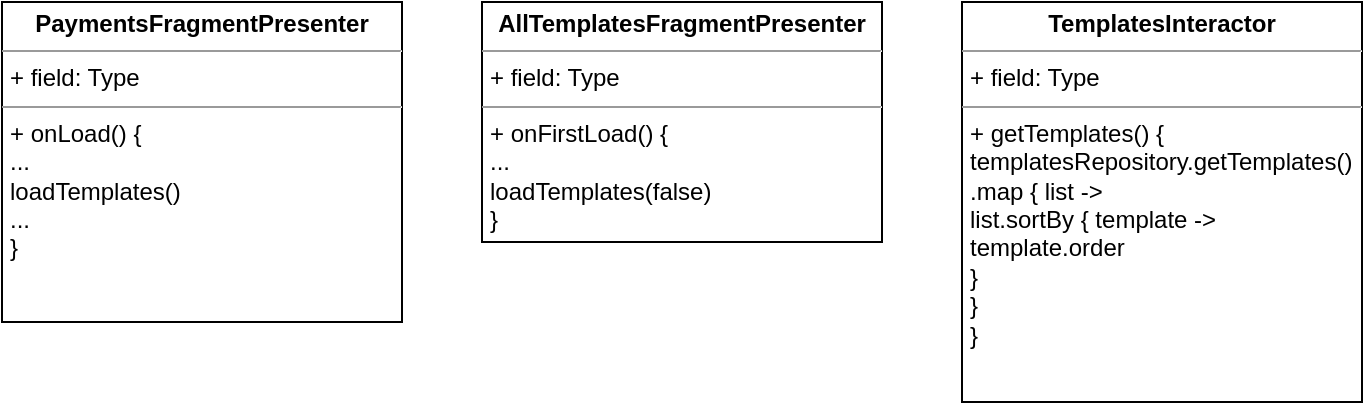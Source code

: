 <mxfile version="20.2.7" type="github">
  <diagram id="OkXJPPf4mqZUIWofUpiw" name="Страница 1">
    <mxGraphModel dx="556" dy="353" grid="1" gridSize="10" guides="1" tooltips="1" connect="1" arrows="1" fold="1" page="1" pageScale="1" pageWidth="827" pageHeight="1169" math="0" shadow="0">
      <root>
        <mxCell id="0" />
        <mxCell id="1" parent="0" />
        <mxCell id="6FppcSKGq-7Tj9b7rBeB-1" value="&lt;p style=&quot;margin:0px;margin-top:4px;text-align:center;&quot;&gt;&lt;b&gt;PaymentsFragmentPresenter&lt;/b&gt;&lt;/p&gt;&lt;hr size=&quot;1&quot;&gt;&lt;p style=&quot;margin:0px;margin-left:4px;&quot;&gt;+ field: Type&lt;/p&gt;&lt;hr size=&quot;1&quot;&gt;&lt;p style=&quot;margin:0px;margin-left:4px;&quot;&gt;+ onLoad() {&lt;/p&gt;&lt;p style=&quot;margin:0px;margin-left:4px;&quot;&gt;...&lt;br&gt;&lt;/p&gt;&lt;p style=&quot;margin:0px;margin-left:4px;&quot;&gt;loadTemplates()&lt;/p&gt;&lt;p style=&quot;margin:0px;margin-left:4px;&quot;&gt;...&lt;br&gt;&lt;/p&gt;&lt;p style=&quot;margin:0px;margin-left:4px;&quot;&gt;}&lt;br&gt;&lt;/p&gt;" style="verticalAlign=top;align=left;overflow=fill;fontSize=12;fontFamily=Helvetica;html=1;" vertex="1" parent="1">
          <mxGeometry x="80" y="80" width="200" height="160" as="geometry" />
        </mxCell>
        <mxCell id="6FppcSKGq-7Tj9b7rBeB-2" value="&lt;p style=&quot;margin:0px;margin-top:4px;text-align:center;&quot;&gt;&lt;b&gt;AllTemplatesFragmentPresenter&lt;/b&gt;&lt;/p&gt;&lt;hr size=&quot;1&quot;&gt;&lt;p style=&quot;margin:0px;margin-left:4px;&quot;&gt;+ field: Type&lt;/p&gt;&lt;hr size=&quot;1&quot;&gt;&lt;p style=&quot;margin:0px;margin-left:4px;&quot;&gt;+ onFirstLoad() {&lt;/p&gt;&lt;p style=&quot;margin:0px;margin-left:4px;&quot;&gt;...&lt;/p&gt;&lt;p style=&quot;margin:0px;margin-left:4px;&quot;&gt;loadTemplates(false)&lt;br&gt;&lt;/p&gt;&lt;p style=&quot;margin:0px;margin-left:4px;&quot;&gt;}&lt;br&gt;&lt;/p&gt;" style="verticalAlign=top;align=left;overflow=fill;fontSize=12;fontFamily=Helvetica;html=1;" vertex="1" parent="1">
          <mxGeometry x="320" y="80" width="200" height="120" as="geometry" />
        </mxCell>
        <mxCell id="6FppcSKGq-7Tj9b7rBeB-3" value="&lt;p style=&quot;margin:0px;margin-top:4px;text-align:center;&quot;&gt;&lt;b&gt;TemplatesInteractor&lt;/b&gt;&lt;/p&gt;&lt;hr size=&quot;1&quot;&gt;&lt;p style=&quot;margin:0px;margin-left:4px;&quot;&gt;+ field: Type&lt;/p&gt;&lt;hr size=&quot;1&quot;&gt;&lt;p style=&quot;margin:0px;margin-left:4px;&quot;&gt;+ getTemplates() {&lt;/p&gt;&lt;p style=&quot;margin:0px;margin-left:4px;&quot;&gt;templatesRepository.getTemplates()&lt;/p&gt;&lt;p style=&quot;margin:0px;margin-left:4px;&quot;&gt;.map { list -&amp;gt;&lt;br&gt;&lt;/p&gt;&lt;p style=&quot;margin:0px;margin-left:4px;&quot;&gt;list.sortBy { template -&amp;gt;&lt;br&gt;&lt;/p&gt;&lt;p style=&quot;margin:0px;margin-left:4px;&quot;&gt;template.order&lt;br&gt;&lt;/p&gt;&lt;p style=&quot;margin:0px;margin-left:4px;&quot;&gt;}&lt;br&gt;&lt;/p&gt;&lt;p style=&quot;margin:0px;margin-left:4px;&quot;&gt;}&lt;br&gt;&lt;/p&gt;&lt;p style=&quot;margin:0px;margin-left:4px;&quot;&gt;}&lt;br&gt;&lt;/p&gt;" style="verticalAlign=top;align=left;overflow=fill;fontSize=12;fontFamily=Helvetica;html=1;" vertex="1" parent="1">
          <mxGeometry x="560" y="80" width="200" height="200" as="geometry" />
        </mxCell>
      </root>
    </mxGraphModel>
  </diagram>
</mxfile>
